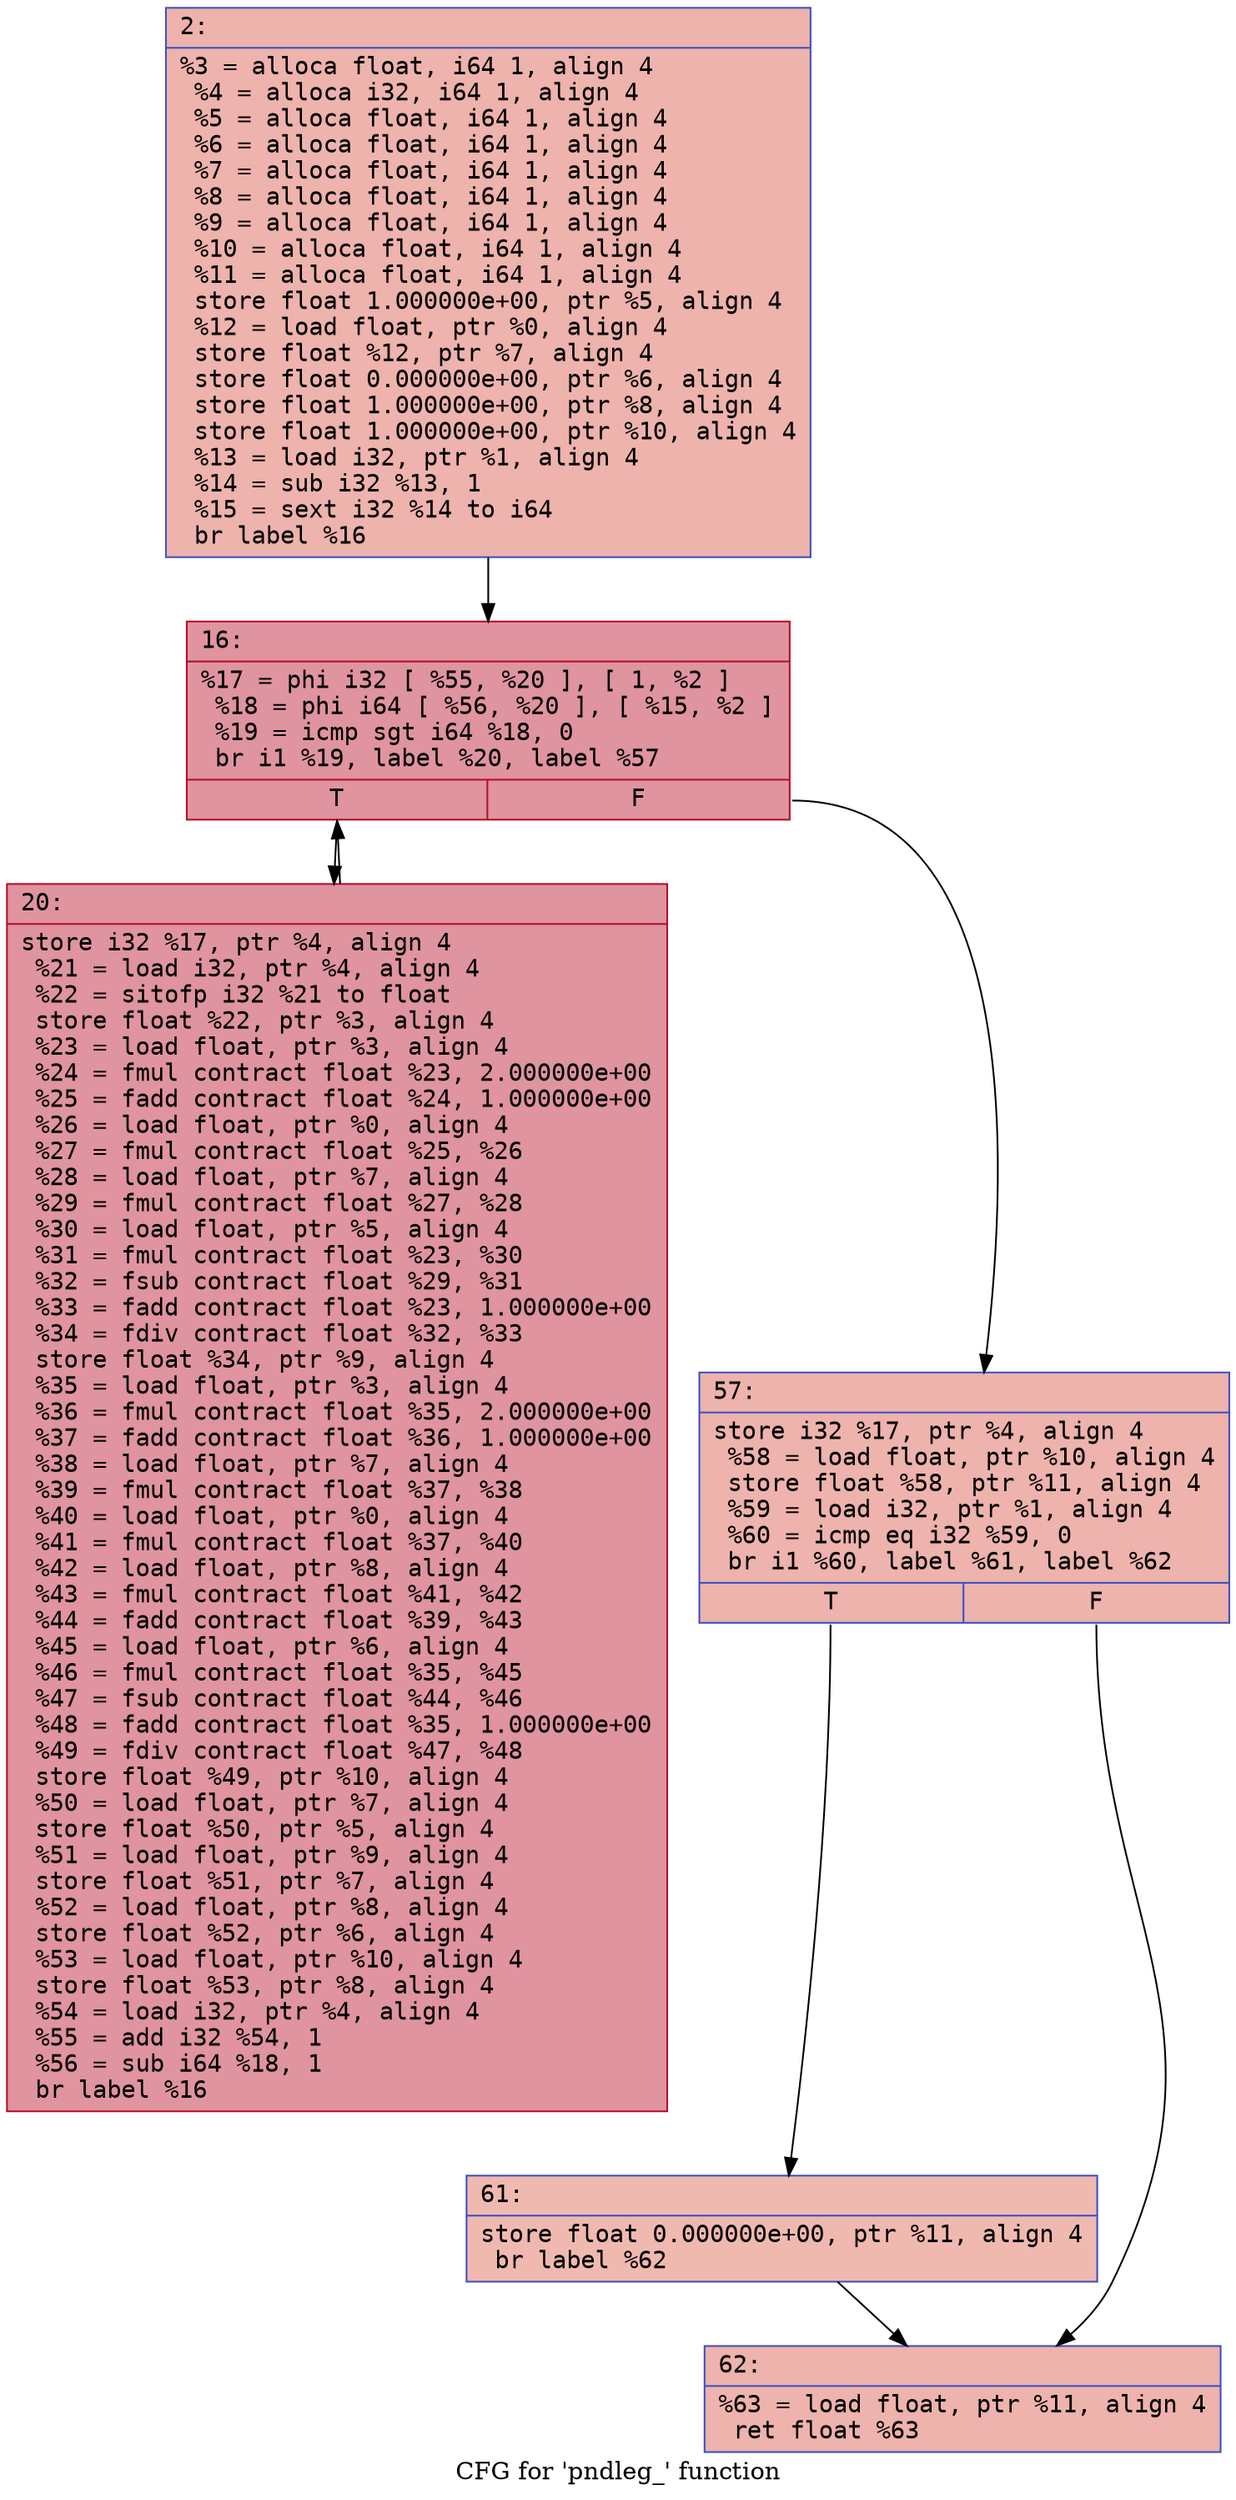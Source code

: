 digraph "CFG for 'pndleg_' function" {
	label="CFG for 'pndleg_' function";

	Node0x55ec173617b0 [shape=record,color="#3d50c3ff", style=filled, fillcolor="#d6524470" fontname="Courier",label="{2:\l|  %3 = alloca float, i64 1, align 4\l  %4 = alloca i32, i64 1, align 4\l  %5 = alloca float, i64 1, align 4\l  %6 = alloca float, i64 1, align 4\l  %7 = alloca float, i64 1, align 4\l  %8 = alloca float, i64 1, align 4\l  %9 = alloca float, i64 1, align 4\l  %10 = alloca float, i64 1, align 4\l  %11 = alloca float, i64 1, align 4\l  store float 1.000000e+00, ptr %5, align 4\l  %12 = load float, ptr %0, align 4\l  store float %12, ptr %7, align 4\l  store float 0.000000e+00, ptr %6, align 4\l  store float 1.000000e+00, ptr %8, align 4\l  store float 1.000000e+00, ptr %10, align 4\l  %13 = load i32, ptr %1, align 4\l  %14 = sub i32 %13, 1\l  %15 = sext i32 %14 to i64\l  br label %16\l}"];
	Node0x55ec173617b0 -> Node0x55ec17361e60[tooltip="2 -> 16\nProbability 100.00%" ];
	Node0x55ec17361e60 [shape=record,color="#b70d28ff", style=filled, fillcolor="#b70d2870" fontname="Courier",label="{16:\l|  %17 = phi i32 [ %55, %20 ], [ 1, %2 ]\l  %18 = phi i64 [ %56, %20 ], [ %15, %2 ]\l  %19 = icmp sgt i64 %18, 0\l  br i1 %19, label %20, label %57\l|{<s0>T|<s1>F}}"];
	Node0x55ec17361e60:s0 -> Node0x55ec17362850[tooltip="16 -> 20\nProbability 96.88%" ];
	Node0x55ec17361e60:s1 -> Node0x55ec17362ae0[tooltip="16 -> 57\nProbability 3.12%" ];
	Node0x55ec17362850 [shape=record,color="#b70d28ff", style=filled, fillcolor="#b70d2870" fontname="Courier",label="{20:\l|  store i32 %17, ptr %4, align 4\l  %21 = load i32, ptr %4, align 4\l  %22 = sitofp i32 %21 to float\l  store float %22, ptr %3, align 4\l  %23 = load float, ptr %3, align 4\l  %24 = fmul contract float %23, 2.000000e+00\l  %25 = fadd contract float %24, 1.000000e+00\l  %26 = load float, ptr %0, align 4\l  %27 = fmul contract float %25, %26\l  %28 = load float, ptr %7, align 4\l  %29 = fmul contract float %27, %28\l  %30 = load float, ptr %5, align 4\l  %31 = fmul contract float %23, %30\l  %32 = fsub contract float %29, %31\l  %33 = fadd contract float %23, 1.000000e+00\l  %34 = fdiv contract float %32, %33\l  store float %34, ptr %9, align 4\l  %35 = load float, ptr %3, align 4\l  %36 = fmul contract float %35, 2.000000e+00\l  %37 = fadd contract float %36, 1.000000e+00\l  %38 = load float, ptr %7, align 4\l  %39 = fmul contract float %37, %38\l  %40 = load float, ptr %0, align 4\l  %41 = fmul contract float %37, %40\l  %42 = load float, ptr %8, align 4\l  %43 = fmul contract float %41, %42\l  %44 = fadd contract float %39, %43\l  %45 = load float, ptr %6, align 4\l  %46 = fmul contract float %35, %45\l  %47 = fsub contract float %44, %46\l  %48 = fadd contract float %35, 1.000000e+00\l  %49 = fdiv contract float %47, %48\l  store float %49, ptr %10, align 4\l  %50 = load float, ptr %7, align 4\l  store float %50, ptr %5, align 4\l  %51 = load float, ptr %9, align 4\l  store float %51, ptr %7, align 4\l  %52 = load float, ptr %8, align 4\l  store float %52, ptr %6, align 4\l  %53 = load float, ptr %10, align 4\l  store float %53, ptr %8, align 4\l  %54 = load i32, ptr %4, align 4\l  %55 = add i32 %54, 1\l  %56 = sub i64 %18, 1\l  br label %16\l}"];
	Node0x55ec17362850 -> Node0x55ec17361e60[tooltip="20 -> 16\nProbability 100.00%" ];
	Node0x55ec17362ae0 [shape=record,color="#3d50c3ff", style=filled, fillcolor="#d6524470" fontname="Courier",label="{57:\l|  store i32 %17, ptr %4, align 4\l  %58 = load float, ptr %10, align 4\l  store float %58, ptr %11, align 4\l  %59 = load i32, ptr %1, align 4\l  %60 = icmp eq i32 %59, 0\l  br i1 %60, label %61, label %62\l|{<s0>T|<s1>F}}"];
	Node0x55ec17362ae0:s0 -> Node0x55ec17364f60[tooltip="57 -> 61\nProbability 37.50%" ];
	Node0x55ec17362ae0:s1 -> Node0x55ec17364fb0[tooltip="57 -> 62\nProbability 62.50%" ];
	Node0x55ec17364f60 [shape=record,color="#3d50c3ff", style=filled, fillcolor="#de614d70" fontname="Courier",label="{61:\l|  store float 0.000000e+00, ptr %11, align 4\l  br label %62\l}"];
	Node0x55ec17364f60 -> Node0x55ec17364fb0[tooltip="61 -> 62\nProbability 100.00%" ];
	Node0x55ec17364fb0 [shape=record,color="#3d50c3ff", style=filled, fillcolor="#d6524470" fontname="Courier",label="{62:\l|  %63 = load float, ptr %11, align 4\l  ret float %63\l}"];
}
